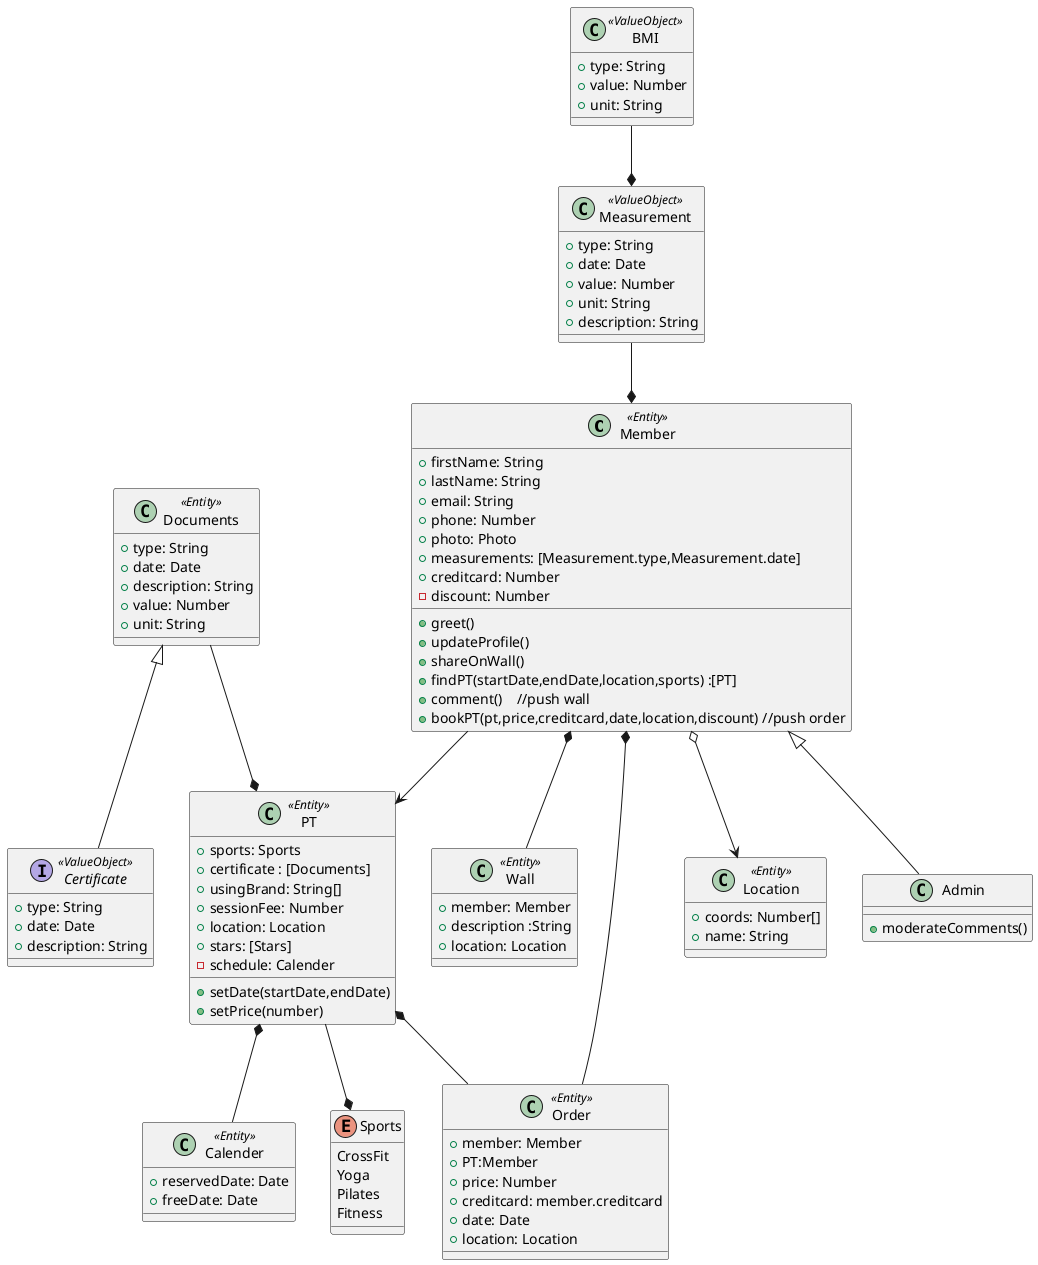 @startuml "Class Diagram"
class Member <<Entity>>{
    +firstName: String
    +lastName: String
    +email: String
    +phone: Number
    +photo: Photo
    +measurements: [Measurement.type,Measurement.date]
    +creditcard: Number   
    -discount: Number
    +greet()
    +updateProfile()  
    +shareOnWall()     
    +findPT(startDate,endDate,location,sports) :[PT]
    +comment()    //push wall
    +bookPT(pt,price,creditcard,date,location,discount) //push order   
}

class PT<<Entity>>{
    +sports: Sports
    +certificate : [Documents]
    +usingBrand: String[]
    +sessionFee: Number
    +location: Location
    +stars: [Stars]
    -schedule: Calender
    +setDate(startDate,endDate)
    +setPrice(number)

}
class Calender<<Entity>>{
    +reservedDate: Date
    +freeDate: Date
}
class Wall<<Entity>>{
    +member: Member
    +description :String
    +location: Location
}
class Order<<Entity>>{
    +member: Member
    +PT:Member
    +price: Number
    +creditcard: member.creditcard
    +date: Date
    +location: Location
}

class BMI <<ValueObject>> {
    +type: String
    +value: Number
    +unit: String
}

class Documents<<Entity>>{
    +type: String
    +date: Date
    +description: String
    +value: Number
    +unit: String
    }

class Measurement <<ValueObject>>{
    +type: String
    +date: Date
    +value: Number
    +unit: String
    +description: String
}



interface Certificate <<ValueObject>>{
    +type: String
    +date: Date 
    +description: String 
}

enum Sports{
    CrossFit
    Yoga
    Pilates
    Fitness
}

class Location<<Entity>> {
    +coords: Number[]
    +name: String
}

class Admin {
    +moderateComments()
}

Admin -up-|> Member
BMI --* Measurement
Measurement --* Member
Certificate -up-|> Documents
Documents --*PT

Member o--> Location
Member --> PT
Member *-- Wall
Member *-- Order
PT *-- Order
PT*-- Calender
PT --* Sports


@enduml


